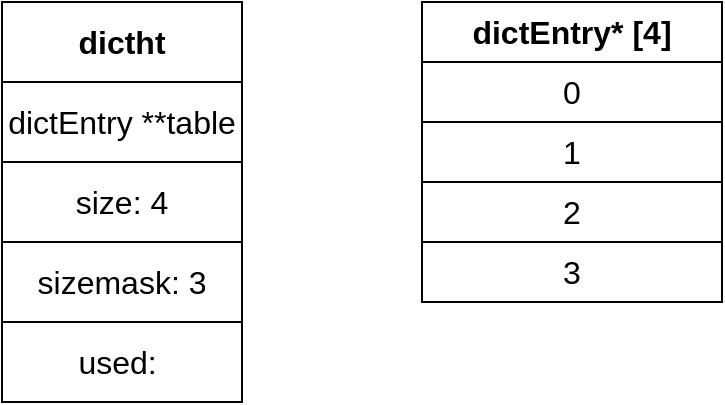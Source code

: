<mxfile version="24.7.7">
  <diagram name="第 1 页" id="fFlaJX8ODdMYMMHQ2z1i">
    <mxGraphModel dx="809" dy="430" grid="1" gridSize="10" guides="1" tooltips="1" connect="1" arrows="1" fold="1" page="1" pageScale="1" pageWidth="827" pageHeight="1169" math="0" shadow="0">
      <root>
        <mxCell id="0" />
        <mxCell id="1" parent="0" />
        <mxCell id="mK7CetRMmwwFLpDrGTnG-1" value="dictht" style="rounded=0;whiteSpace=wrap;html=1;fontSize=16;fontStyle=1" vertex="1" parent="1">
          <mxGeometry x="130" y="120" width="120" height="40" as="geometry" />
        </mxCell>
        <mxCell id="mK7CetRMmwwFLpDrGTnG-2" value="dictEntry **table" style="rounded=0;whiteSpace=wrap;html=1;fontSize=16;fontStyle=0" vertex="1" parent="1">
          <mxGeometry x="130" y="160" width="120" height="40" as="geometry" />
        </mxCell>
        <mxCell id="mK7CetRMmwwFLpDrGTnG-3" value="size: 4" style="rounded=0;whiteSpace=wrap;html=1;fontSize=16;fontStyle=0" vertex="1" parent="1">
          <mxGeometry x="130" y="200" width="120" height="40" as="geometry" />
        </mxCell>
        <mxCell id="mK7CetRMmwwFLpDrGTnG-4" value="sizemask: 3" style="rounded=0;whiteSpace=wrap;html=1;fontSize=16;fontStyle=0" vertex="1" parent="1">
          <mxGeometry x="130" y="240" width="120" height="40" as="geometry" />
        </mxCell>
        <mxCell id="mK7CetRMmwwFLpDrGTnG-5" value="used:&amp;nbsp;" style="rounded=0;whiteSpace=wrap;html=1;fontSize=16;fontStyle=0" vertex="1" parent="1">
          <mxGeometry x="130" y="280" width="120" height="40" as="geometry" />
        </mxCell>
        <mxCell id="mK7CetRMmwwFLpDrGTnG-6" value="dictEntry* [4]" style="rounded=0;whiteSpace=wrap;html=1;fontSize=16;fontStyle=1" vertex="1" parent="1">
          <mxGeometry x="340" y="120" width="150" height="30" as="geometry" />
        </mxCell>
        <mxCell id="mK7CetRMmwwFLpDrGTnG-11" value="0" style="rounded=0;whiteSpace=wrap;html=1;fontSize=16;fontStyle=0" vertex="1" parent="1">
          <mxGeometry x="340" y="150" width="150" height="30" as="geometry" />
        </mxCell>
        <mxCell id="mK7CetRMmwwFLpDrGTnG-12" value="1" style="rounded=0;whiteSpace=wrap;html=1;fontSize=16;fontStyle=0" vertex="1" parent="1">
          <mxGeometry x="340" y="180" width="150" height="30" as="geometry" />
        </mxCell>
        <mxCell id="mK7CetRMmwwFLpDrGTnG-13" value="2" style="rounded=0;whiteSpace=wrap;html=1;fontSize=16;fontStyle=0" vertex="1" parent="1">
          <mxGeometry x="340" y="210" width="150" height="30" as="geometry" />
        </mxCell>
        <mxCell id="mK7CetRMmwwFLpDrGTnG-14" value="3" style="rounded=0;whiteSpace=wrap;html=1;fontSize=16;fontStyle=0" vertex="1" parent="1">
          <mxGeometry x="340" y="240" width="150" height="30" as="geometry" />
        </mxCell>
      </root>
    </mxGraphModel>
  </diagram>
</mxfile>
